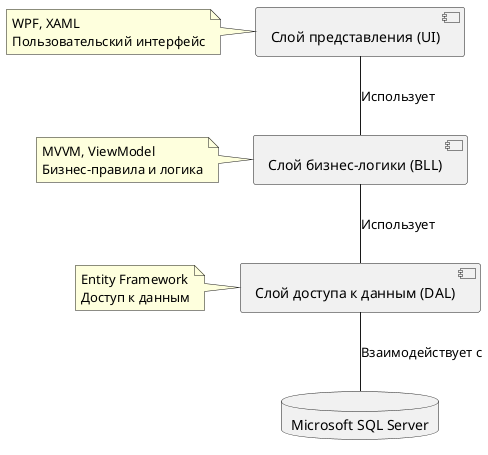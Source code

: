 @startuml
' Стереотипы компонентов
skinparam componentStyle uml2
' Компоненты
[Слой представления (UI)] as UI
[Слой бизнес-логики (BLL)] as BLL
[Слой доступа к данным (DAL)] as DAL
database "Microsoft SQL Server" as DB

' Зависимости
UI -- BLL : Использует
BLL -- DAL : Использует
DAL -- DB : Взаимодействует с

' Описание компонентов
note left of UI : WPF, XAML\nПользовательский интерфейс
note left of BLL : MVVM, ViewModel\nБизнес-правила и логика
note left of DAL : Entity Framework\nДоступ к данным

@enduml